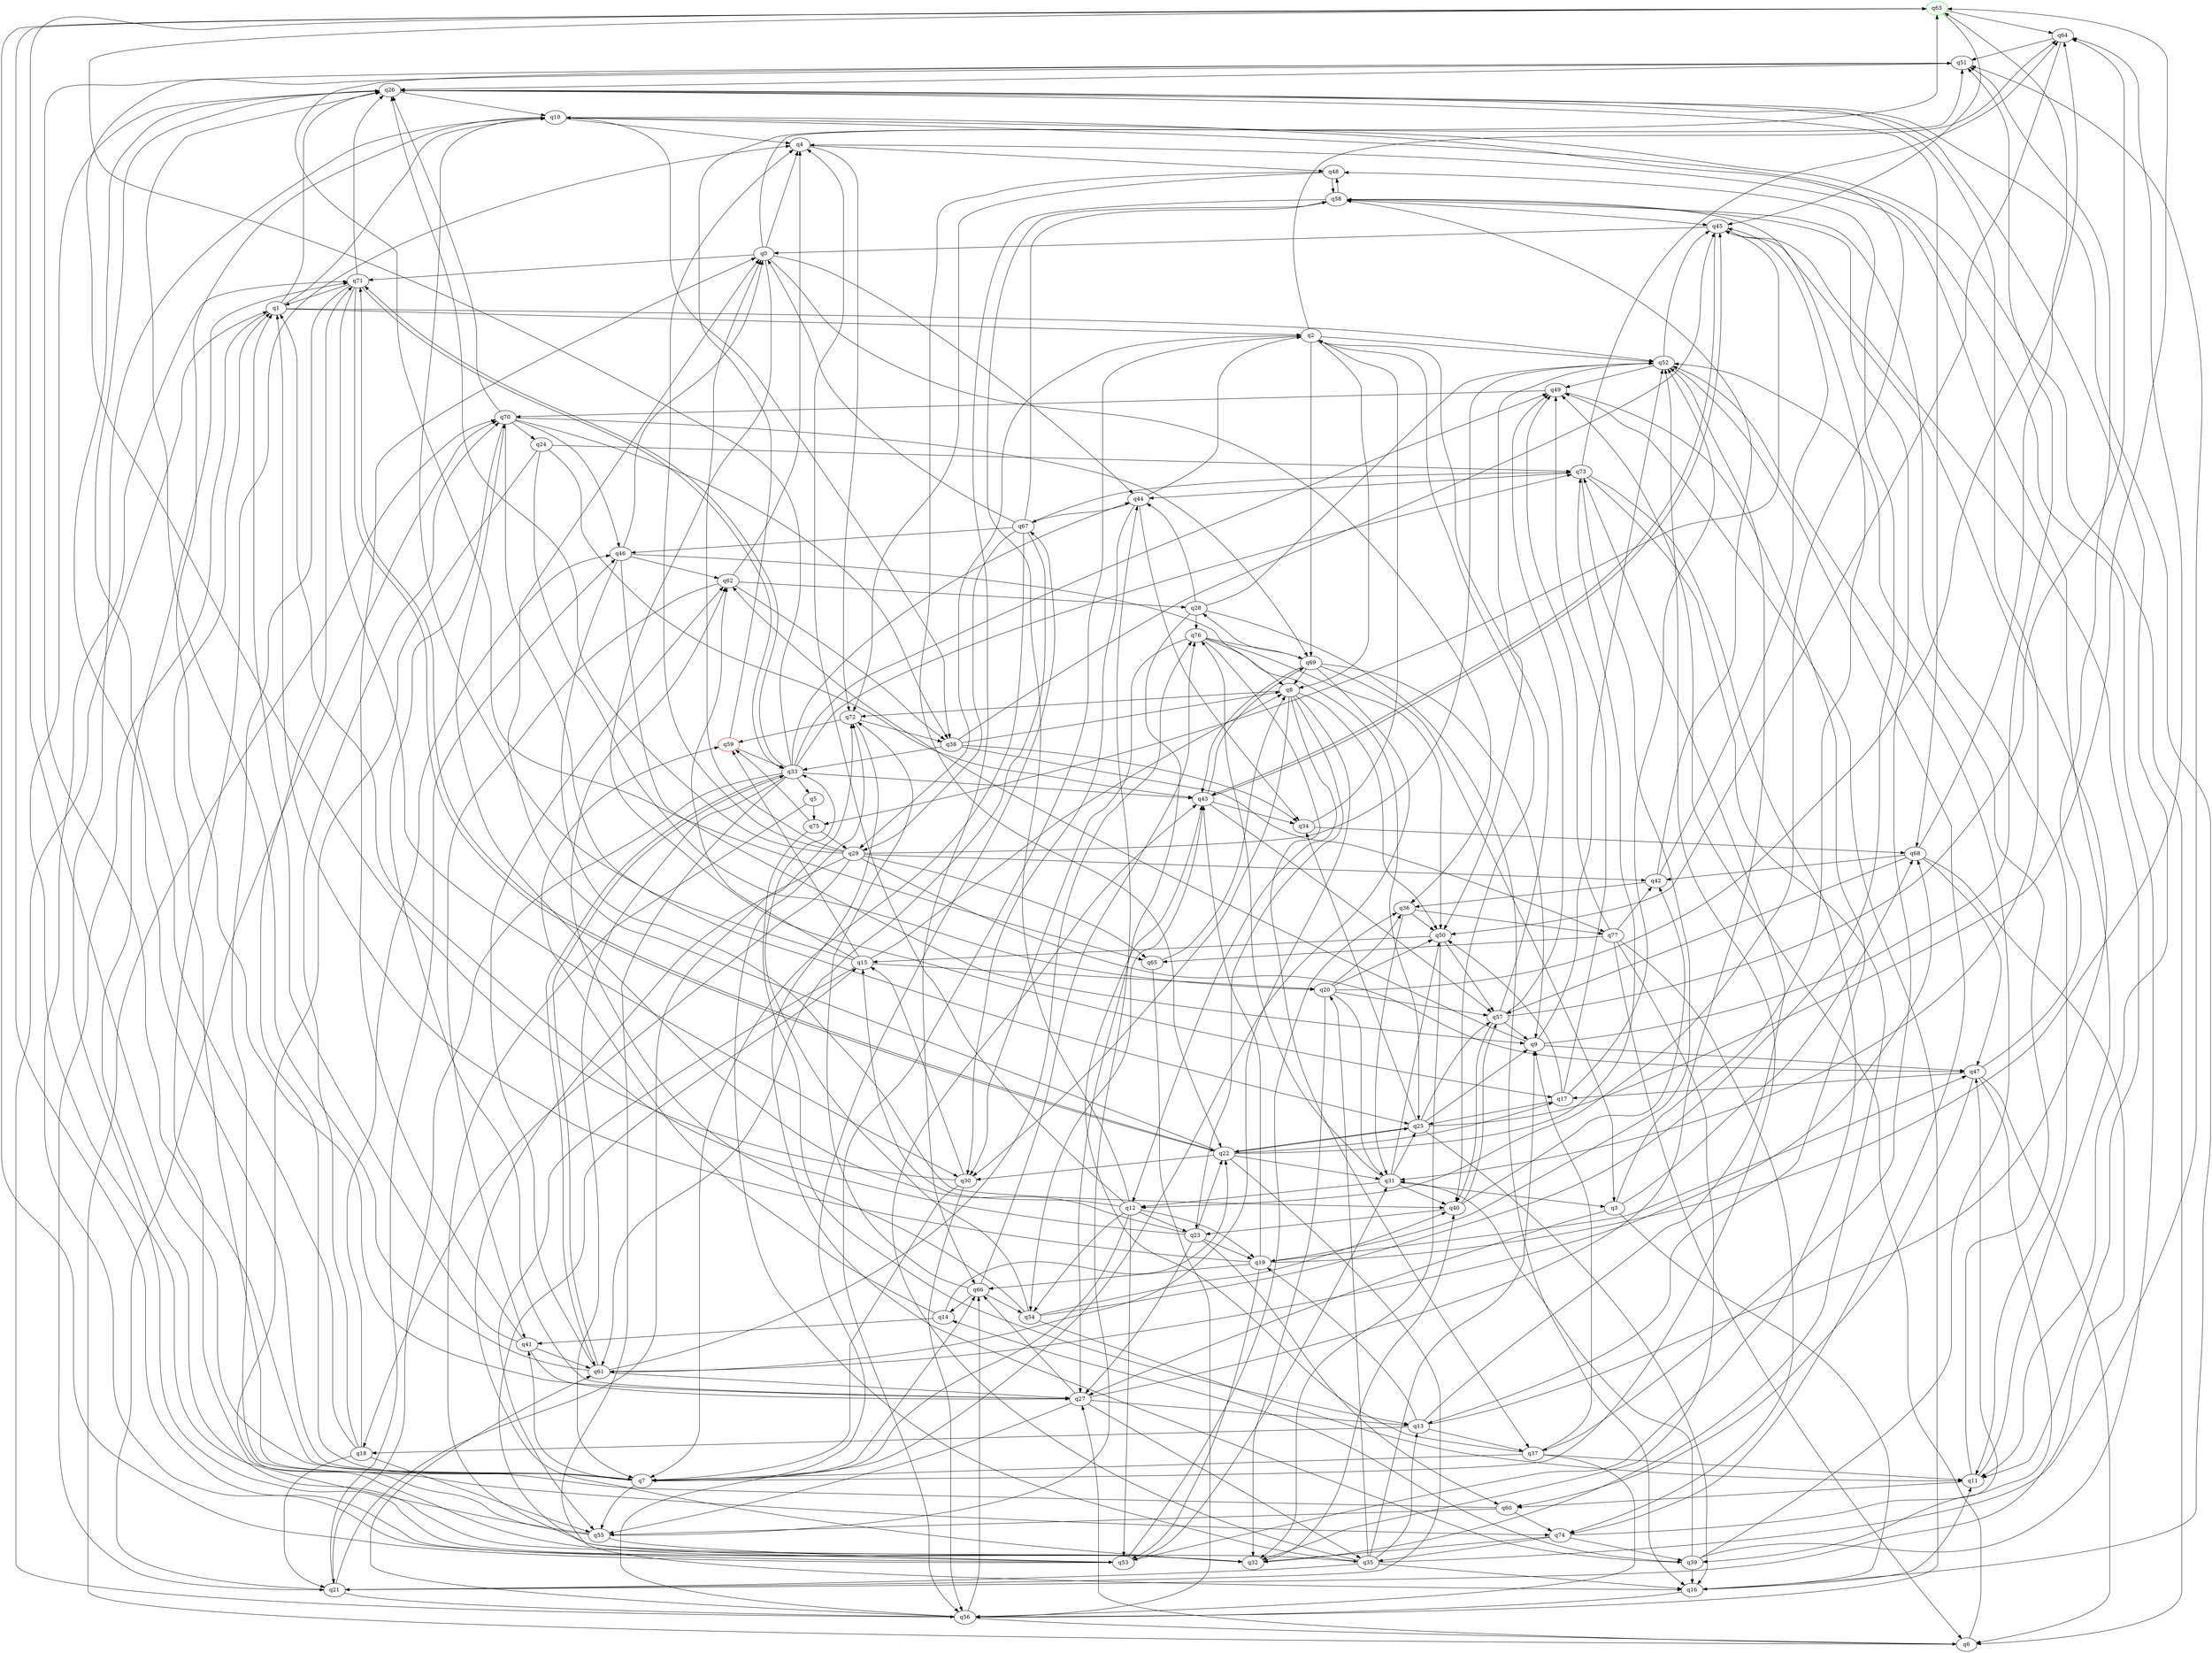 digraph A{
q63 [initial=1,color=green];
q59 [final=1,color=red];
q0 -> q4;
q0 -> q17;
q0 -> q36;
q0 -> q44;
q0 -> q51;
q0 -> q71;
q1 -> q2;
q1 -> q10;
q1 -> q21;
q1 -> q26;
q1 -> q52;
q2 -> q8;
q2 -> q29;
q2 -> q40;
q2 -> q52;
q2 -> q56;
q2 -> q64;
q2 -> q69;
q3 -> q16;
q3 -> q27;
q3 -> q58;
q3 -> q68;
q4 -> q48;
q4 -> q72;
q5 -> q35;
q5 -> q75;
q6 -> q27;
q6 -> q49;
q6 -> q70;
q7 -> q41;
q7 -> q51;
q7 -> q52;
q7 -> q55;
q7 -> q63;
q7 -> q66;
q7 -> q71;
q8 -> q12;
q8 -> q23;
q8 -> q30;
q8 -> q50;
q8 -> q61;
q8 -> q72;
q9 -> q47;
q9 -> q51;
q9 -> q52;
q9 -> q62;
q10 -> q4;
q10 -> q6;
q10 -> q12;
q10 -> q27;
q10 -> q38;
q11 -> q4;
q11 -> q52;
q11 -> q60;
q12 -> q4;
q12 -> q7;
q12 -> q15;
q12 -> q19;
q12 -> q23;
q12 -> q53;
q12 -> q54;
q12 -> q58;
q13 -> q18;
q13 -> q19;
q13 -> q37;
q13 -> q45;
q13 -> q73;
q14 -> q22;
q14 -> q41;
q14 -> q59;
q15 -> q8;
q15 -> q10;
q15 -> q20;
q15 -> q55;
q15 -> q59;
q15 -> q62;
q16 -> q11;
q16 -> q26;
q16 -> q56;
q17 -> q25;
q17 -> q49;
q17 -> q50;
q17 -> q52;
q18 -> q21;
q18 -> q26;
q18 -> q46;
q18 -> q55;
q18 -> q70;
q19 -> q1;
q19 -> q43;
q19 -> q47;
q19 -> q53;
q19 -> q64;
q19 -> q66;
q20 -> q31;
q20 -> q32;
q20 -> q36;
q20 -> q50;
q20 -> q57;
q20 -> q64;
q21 -> q46;
q21 -> q56;
q21 -> q70;
q21 -> q72;
q22 -> q0;
q22 -> q17;
q22 -> q21;
q22 -> q25;
q22 -> q30;
q22 -> q31;
q22 -> q71;
q22 -> q73;
q23 -> q1;
q23 -> q19;
q23 -> q22;
q23 -> q27;
q23 -> q60;
q23 -> q70;
q24 -> q20;
q24 -> q32;
q24 -> q43;
q24 -> q73;
q25 -> q9;
q25 -> q16;
q25 -> q22;
q25 -> q34;
q25 -> q57;
q25 -> q63;
q26 -> q7;
q26 -> q10;
q26 -> q11;
q26 -> q31;
q26 -> q68;
q27 -> q13;
q27 -> q35;
q27 -> q52;
q27 -> q55;
q27 -> q66;
q28 -> q16;
q28 -> q27;
q28 -> q44;
q28 -> q52;
q28 -> q76;
q29 -> q0;
q29 -> q4;
q29 -> q18;
q29 -> q26;
q29 -> q32;
q29 -> q42;
q29 -> q47;
q29 -> q52;
q29 -> q65;
q30 -> q7;
q30 -> q15;
q30 -> q51;
q30 -> q56;
q31 -> q3;
q31 -> q12;
q31 -> q25;
q31 -> q40;
q31 -> q50;
q31 -> q76;
q32 -> q10;
q32 -> q40;
q32 -> q63;
q32 -> q71;
q33 -> q5;
q33 -> q7;
q33 -> q16;
q33 -> q21;
q33 -> q43;
q33 -> q44;
q33 -> q49;
q33 -> q61;
q33 -> q63;
q33 -> q71;
q33 -> q73;
q34 -> q2;
q34 -> q68;
q35 -> q9;
q35 -> q13;
q35 -> q16;
q35 -> q20;
q35 -> q21;
q35 -> q43;
q35 -> q51;
q35 -> q72;
q36 -> q31;
q36 -> q50;
q36 -> q77;
q37 -> q7;
q37 -> q9;
q37 -> q11;
q37 -> q43;
q37 -> q56;
q38 -> q8;
q38 -> q33;
q38 -> q34;
q38 -> q45;
q38 -> q77;
q39 -> q10;
q39 -> q14;
q39 -> q16;
q39 -> q31;
q39 -> q52;
q40 -> q23;
q40 -> q42;
q40 -> q57;
q41 -> q0;
q41 -> q1;
q41 -> q27;
q41 -> q61;
q42 -> q36;
q42 -> q45;
q42 -> q58;
q43 -> q34;
q43 -> q45;
q43 -> q54;
q43 -> q57;
q43 -> q69;
q44 -> q2;
q44 -> q30;
q44 -> q34;
q44 -> q67;
q45 -> q0;
q45 -> q11;
q45 -> q43;
q45 -> q75;
q46 -> q0;
q46 -> q8;
q46 -> q9;
q46 -> q40;
q46 -> q62;
q47 -> q6;
q47 -> q17;
q47 -> q39;
q47 -> q51;
q47 -> q60;
q48 -> q22;
q48 -> q58;
q48 -> q72;
q49 -> q13;
q49 -> q70;
q50 -> q15;
q50 -> q32;
q50 -> q57;
q51 -> q26;
q51 -> q65;
q52 -> q45;
q52 -> q49;
q52 -> q50;
q52 -> q74;
q53 -> q15;
q53 -> q31;
q53 -> q36;
q53 -> q63;
q53 -> q71;
q54 -> q11;
q54 -> q33;
q54 -> q40;
q54 -> q48;
q54 -> q62;
q55 -> q4;
q55 -> q26;
q55 -> q44;
q55 -> q53;
q56 -> q1;
q56 -> q6;
q56 -> q49;
q56 -> q61;
q56 -> q66;
q56 -> q67;
q57 -> q2;
q57 -> q9;
q57 -> q40;
q57 -> q49;
q57 -> q64;
q58 -> q11;
q58 -> q37;
q58 -> q45;
q58 -> q48;
q58 -> q66;
q59 -> q33;
q59 -> q63;
q60 -> q1;
q60 -> q55;
q60 -> q74;
q61 -> q26;
q61 -> q27;
q61 -> q33;
q61 -> q62;
q61 -> q68;
q61 -> q76;
q62 -> q4;
q62 -> q28;
q62 -> q38;
q62 -> q41;
q63 -> q45;
q63 -> q64;
q64 -> q50;
q64 -> q51;
q65 -> q8;
q65 -> q56;
q66 -> q14;
q66 -> q54;
q66 -> q72;
q66 -> q76;
q67 -> q0;
q67 -> q7;
q67 -> q29;
q67 -> q46;
q67 -> q58;
q67 -> q61;
q67 -> q73;
q68 -> q21;
q68 -> q42;
q68 -> q47;
q68 -> q57;
q68 -> q63;
q69 -> q3;
q69 -> q7;
q69 -> q8;
q69 -> q9;
q69 -> q28;
q69 -> q43;
q70 -> q24;
q70 -> q25;
q70 -> q26;
q70 -> q27;
q70 -> q38;
q70 -> q46;
q70 -> q69;
q71 -> q1;
q71 -> q22;
q71 -> q26;
q71 -> q30;
q71 -> q33;
q71 -> q74;
q72 -> q38;
q72 -> q39;
q72 -> q59;
q73 -> q19;
q73 -> q32;
q73 -> q44;
q73 -> q53;
q73 -> q64;
q74 -> q32;
q74 -> q35;
q74 -> q39;
q74 -> q47;
q75 -> q13;
q75 -> q29;
q75 -> q59;
q76 -> q25;
q76 -> q30;
q76 -> q37;
q76 -> q50;
q76 -> q69;
q77 -> q6;
q77 -> q32;
q77 -> q42;
q77 -> q49;
q77 -> q65;
q77 -> q74;
}